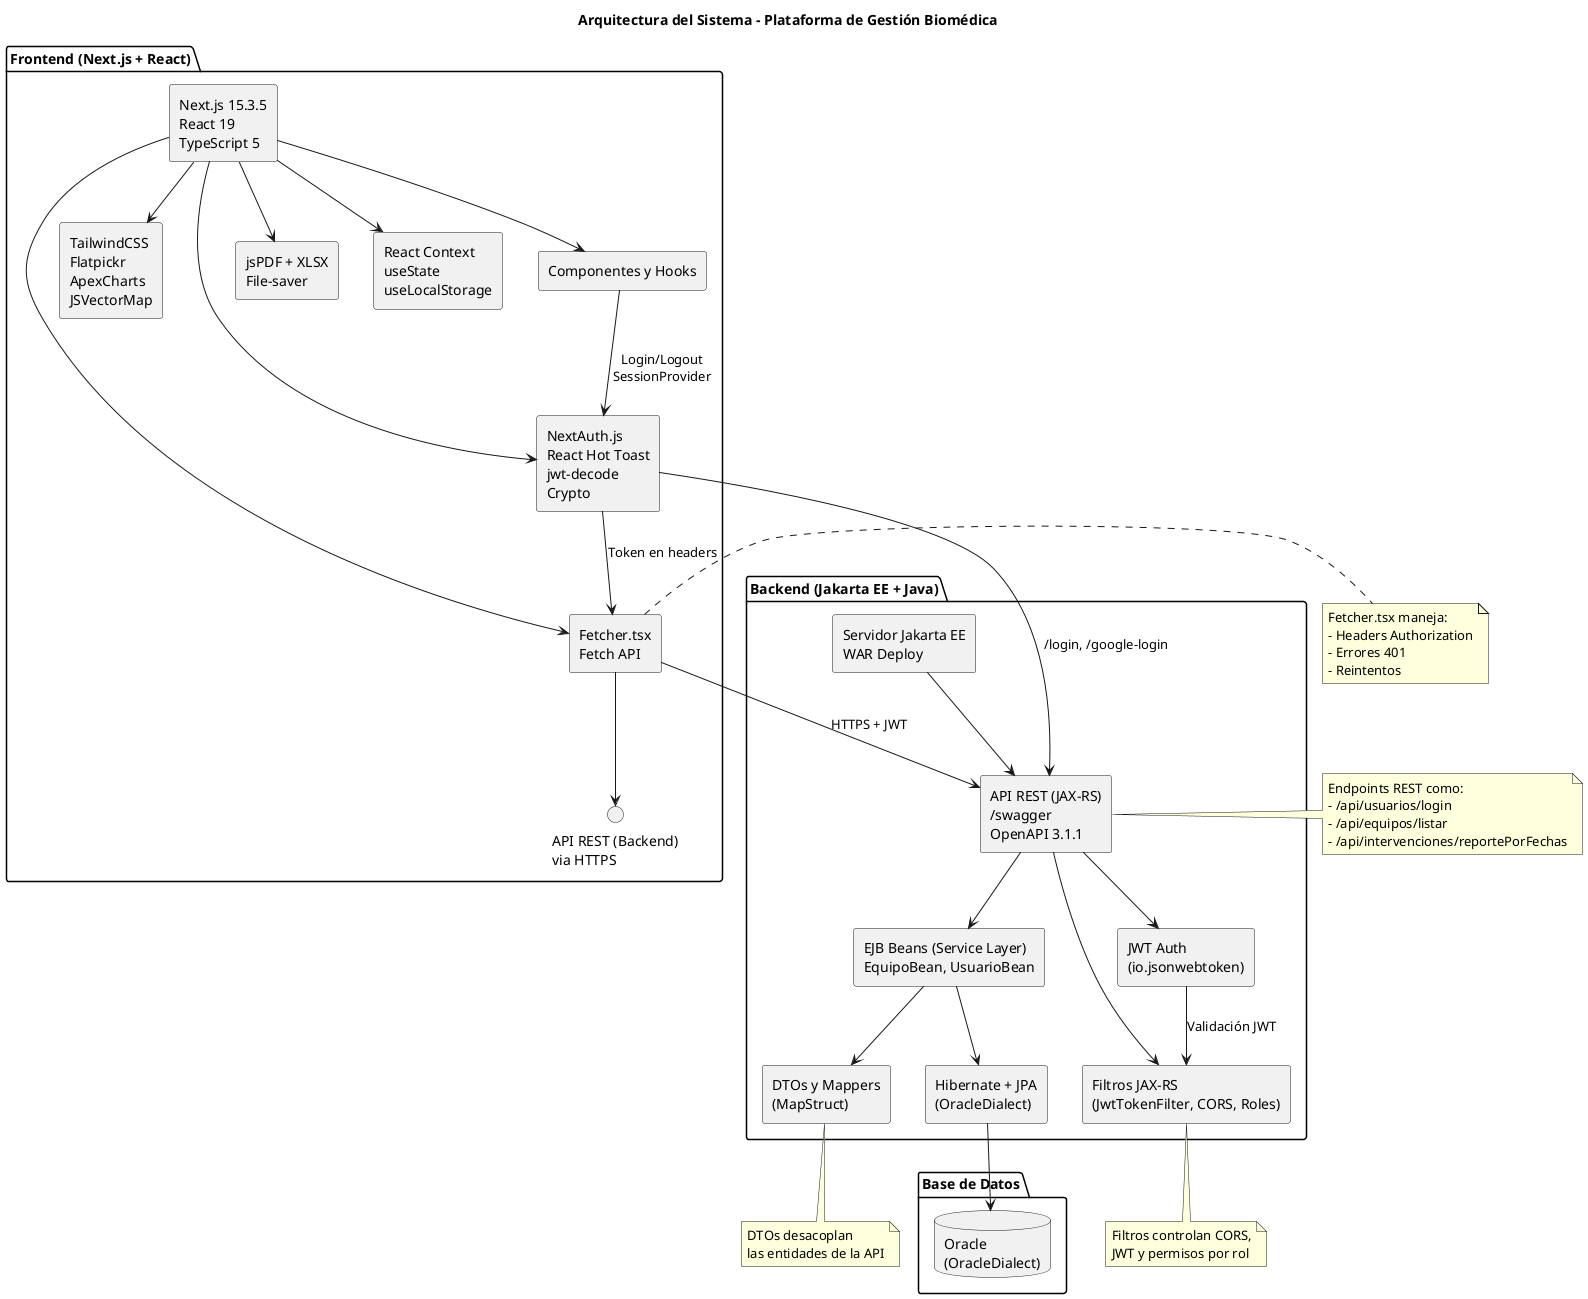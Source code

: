 @startuml
skinparam componentStyle rectangle
title Arquitectura del Sistema - Plataforma de Gestión Biomédica

package "Frontend (Next.js + React)" {
  component "Next.js 15.3.5\nReact 19\nTypeScript 5" as NextJS
  component "TailwindCSS\nFlatpickr\nApexCharts\nJSVectorMap" as UI_Libs
  component "NextAuth.js\nReact Hot Toast\njwt-decode\nCrypto" as FE_Auth
  component "jsPDF + XLSX\nFile-saver" as Exportacion
  component "React Context\nuseState\nuseLocalStorage" as Estado
  component "Fetcher.tsx\nFetch API" as Fetcher
  component "Componentes y Hooks" as FE_Componentes
  
  NextJS --> UI_Libs
  NextJS --> FE_Auth
  NextJS --> Estado
  NextJS --> Exportacion
  NextJS --> Fetcher
  NextJS --> FE_Componentes
  Fetcher --> "API REST (Backend)\nvia HTTPS"
}

package "Backend (Jakarta EE + Java)" {
  component "API REST (JAX-RS)\n/swagger\nOpenAPI 3.1.1" as API
  component "EJB Beans (Service Layer)\nEquipoBean, UsuarioBean" as EJB
  component "DTOs y Mappers\n(MapStruct)" as DTOs
  component "Hibernate + JPA\n(OracleDialect)" as Persistencia
  component "Filtros JAX-RS\n(JwtTokenFilter, CORS, Roles)" as Filtros
  component "JWT Auth\n(io.jsonwebtoken)" as BE_Auth
  component "Servidor Jakarta EE\nWAR Deploy" as Servidor

  API --> EJB
  EJB --> DTOs
  EJB --> Persistencia
  API --> Filtros
  API --> BE_Auth
  Servidor --> API
}

package "Base de Datos" {
  database "Oracle\n(OracleDialect)" as ORACLE
  Persistencia --> ORACLE
}

' Comunicación entre frontend y backend
Fetcher --> API : HTTPS + JWT

' Seguridad
FE_Auth --> Fetcher : Token en headers
BE_Auth --> Filtros : Validación JWT

' Rutas protegidas y login
FE_Componentes --> FE_Auth : Login/Logout\nSessionProvider
FE_Auth --> API : /login, /google-login

note right of Fetcher
Fetcher.tsx maneja:
- Headers Authorization
- Errores 401
- Reintentos
end note

note right of API
Endpoints REST como:
- /api/usuarios/login
- /api/equipos/listar
- /api/intervenciones/reportePorFechas
end note

note bottom of DTOs
DTOs desacoplan
las entidades de la API
end note

note bottom of Filtros
Filtros controlan CORS,
JWT y permisos por rol
end note

@enduml
